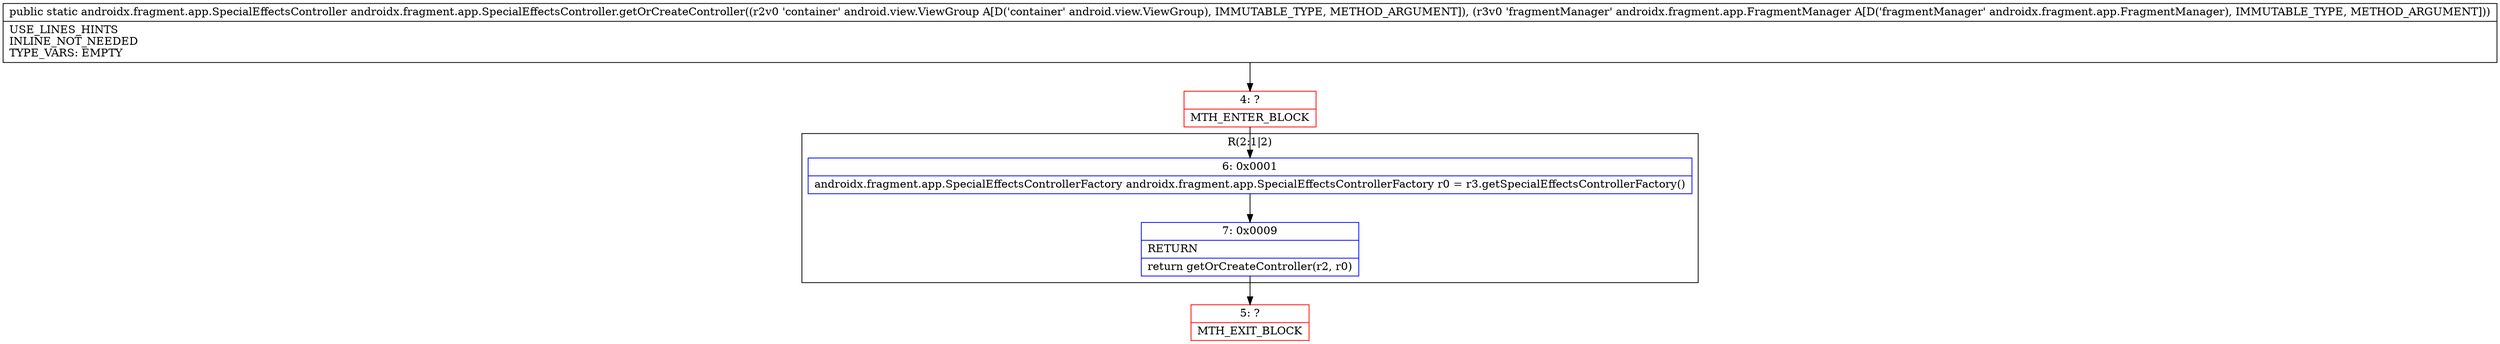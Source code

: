 digraph "CFG forandroidx.fragment.app.SpecialEffectsController.getOrCreateController(Landroid\/view\/ViewGroup;Landroidx\/fragment\/app\/FragmentManager;)Landroidx\/fragment\/app\/SpecialEffectsController;" {
subgraph cluster_Region_1848870806 {
label = "R(2:1|2)";
node [shape=record,color=blue];
Node_6 [shape=record,label="{6\:\ 0x0001|androidx.fragment.app.SpecialEffectsControllerFactory androidx.fragment.app.SpecialEffectsControllerFactory r0 = r3.getSpecialEffectsControllerFactory()\l}"];
Node_7 [shape=record,label="{7\:\ 0x0009|RETURN\l|return getOrCreateController(r2, r0)\l}"];
}
Node_4 [shape=record,color=red,label="{4\:\ ?|MTH_ENTER_BLOCK\l}"];
Node_5 [shape=record,color=red,label="{5\:\ ?|MTH_EXIT_BLOCK\l}"];
MethodNode[shape=record,label="{public static androidx.fragment.app.SpecialEffectsController androidx.fragment.app.SpecialEffectsController.getOrCreateController((r2v0 'container' android.view.ViewGroup A[D('container' android.view.ViewGroup), IMMUTABLE_TYPE, METHOD_ARGUMENT]), (r3v0 'fragmentManager' androidx.fragment.app.FragmentManager A[D('fragmentManager' androidx.fragment.app.FragmentManager), IMMUTABLE_TYPE, METHOD_ARGUMENT]))  | USE_LINES_HINTS\lINLINE_NOT_NEEDED\lTYPE_VARS: EMPTY\l}"];
MethodNode -> Node_4;Node_6 -> Node_7;
Node_7 -> Node_5;
Node_4 -> Node_6;
}

